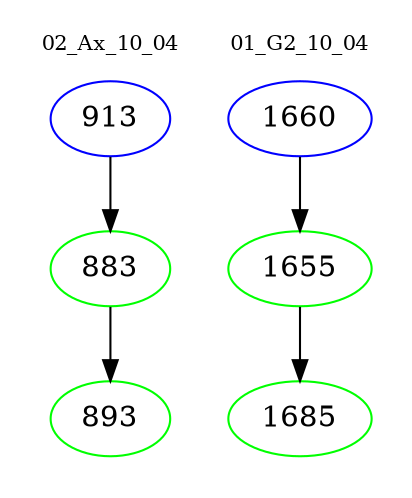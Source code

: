 digraph{
subgraph cluster_0 {
color = white
label = "02_Ax_10_04";
fontsize=10;
T0_913 [label="913", color="blue"]
T0_913 -> T0_883 [color="black"]
T0_883 [label="883", color="green"]
T0_883 -> T0_893 [color="black"]
T0_893 [label="893", color="green"]
}
subgraph cluster_1 {
color = white
label = "01_G2_10_04";
fontsize=10;
T1_1660 [label="1660", color="blue"]
T1_1660 -> T1_1655 [color="black"]
T1_1655 [label="1655", color="green"]
T1_1655 -> T1_1685 [color="black"]
T1_1685 [label="1685", color="green"]
}
}
